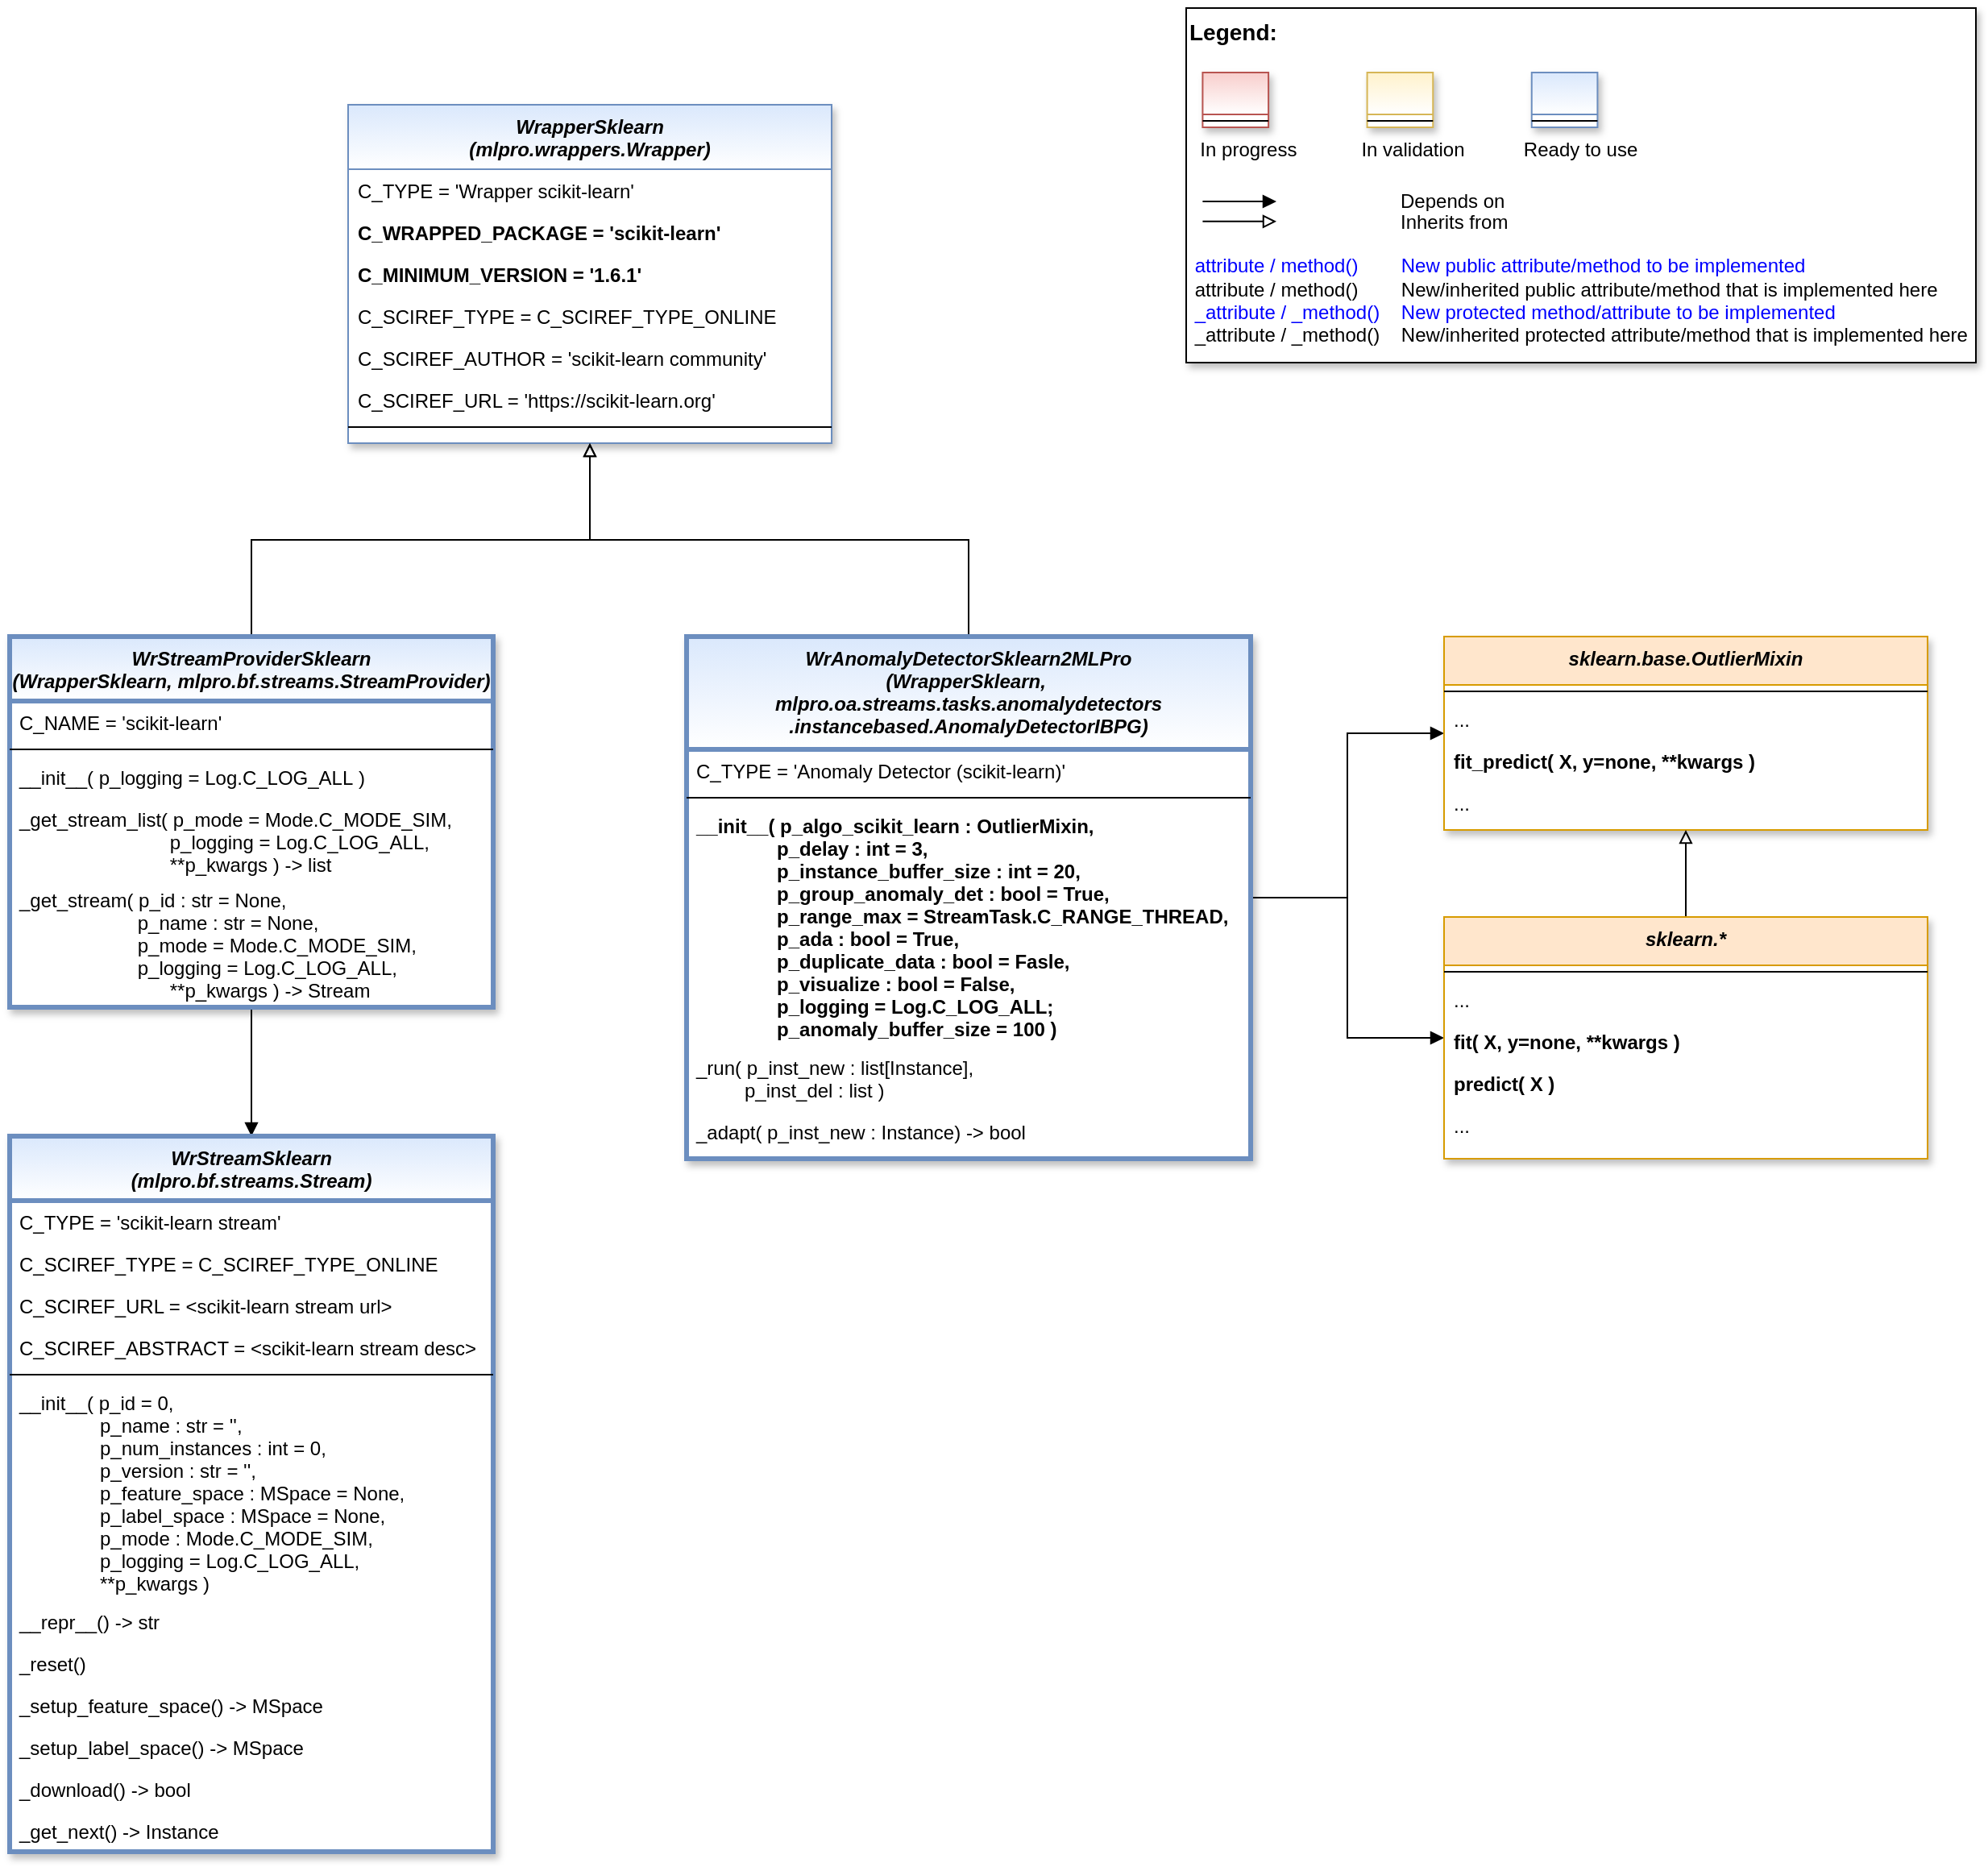 <mxfile version="26.0.16">
  <diagram id="C5RBs43oDa-KdzZeNtuy" name="Page-1">
    <mxGraphModel dx="2884" dy="1237" grid="1" gridSize="10" guides="1" tooltips="1" connect="1" arrows="1" fold="1" page="1" pageScale="1" pageWidth="2336" pageHeight="1654" math="0" shadow="0">
      <root>
        <mxCell id="WIyWlLk6GJQsqaUBKTNV-0" />
        <mxCell id="WIyWlLk6GJQsqaUBKTNV-1" parent="WIyWlLk6GJQsqaUBKTNV-0" />
        <mxCell id="fcJVb3HREh7NScvAmxeq-0" value="" style="group" parent="WIyWlLk6GJQsqaUBKTNV-1" vertex="1" connectable="0">
          <mxGeometry x="770" y="40" width="490" height="220" as="geometry" />
        </mxCell>
        <mxCell id="fcJVb3HREh7NScvAmxeq-1" value="&lt;font color=&quot;#000000&quot; size=&quot;1&quot;&gt;&lt;b style=&quot;font-size: 14px&quot;&gt;Legend:&lt;br&gt;&lt;/b&gt;&lt;/font&gt;&lt;br&gt;&lt;br&gt;&lt;br&gt;&lt;font color=&quot;#0000ff&quot; style=&quot;font-size: 6px&quot;&gt;&lt;br&gt;&lt;/font&gt;&lt;span style=&quot;color: rgb(0 , 0 , 0)&quot;&gt;&lt;font style=&quot;font-size: 4px&quot;&gt;&amp;nbsp; &amp;nbsp;&lt;/font&gt;&amp;nbsp;In progress&amp;nbsp; &amp;nbsp; &amp;nbsp; &amp;nbsp; &amp;nbsp; &amp;nbsp; In validation&amp;nbsp; &amp;nbsp; &amp;nbsp; &amp;nbsp; &amp;nbsp; &amp;nbsp;Ready to use&lt;/span&gt;&lt;font color=&quot;#000000&quot;&gt;&amp;nbsp;&lt;br&gt;&lt;/font&gt;&lt;font color=&quot;#0000ff&quot;&gt;&lt;br&gt;&lt;br&gt;&lt;br&gt;&lt;br&gt;&amp;nbsp;attribute / method()&amp;nbsp; &amp;nbsp; &amp;nbsp; &amp;nbsp; New public attribute/method to be implemented&lt;/font&gt;&lt;br&gt;&lt;font color=&quot;#000000&quot;&gt;&amp;nbsp;&lt;/font&gt;&lt;font color=&quot;#000000&quot;&gt;attribute / method()&lt;span&gt; &lt;/span&gt;&amp;nbsp; &amp;nbsp; &amp;nbsp; &amp;nbsp;New/inherited public attribute/method that is implemented here&lt;br&gt;&lt;/font&gt;&lt;font color=&quot;#0000ff&quot;&gt;&amp;nbsp;_attribute /&amp;nbsp;&lt;/font&gt;&lt;font color=&quot;#0000ff&quot;&gt;_method()&amp;nbsp; &amp;nbsp; New protected method/attribute to be implemented&lt;/font&gt;&lt;br&gt;&lt;font color=&quot;#000000&quot;&gt;&amp;nbsp;_attribute / _method()&amp;nbsp; &amp;nbsp; New/inherited protected attribute/method that is implemented here&lt;br&gt;&lt;/font&gt;&lt;font color=&quot;#000000&quot;&gt;&lt;br&gt;&lt;br&gt;&lt;br&gt;&lt;br&gt;&lt;br&gt;&lt;/font&gt;" style="text;html=1;align=left;verticalAlign=top;whiteSpace=wrap;rounded=0;fontColor=#006600;strokeColor=#000000;shadow=1;fillColor=#ffffff;" parent="fcJVb3HREh7NScvAmxeq-0" vertex="1">
          <mxGeometry width="490.0" height="220" as="geometry" />
        </mxCell>
        <mxCell id="fcJVb3HREh7NScvAmxeq-2" value="Depends on" style="endArrow=block;html=1;labelPosition=right;verticalLabelPosition=middle;align=left;verticalAlign=middle;endFill=1;fontSize=12;" parent="fcJVb3HREh7NScvAmxeq-0" edge="1">
          <mxGeometry x="-1623.125" y="-2180" width="51.042" height="50" as="geometry">
            <mxPoint x="10.208" y="120.003" as="sourcePoint" />
            <mxPoint x="55.991" y="120.003" as="targetPoint" />
            <mxPoint x="98" as="offset" />
            <Array as="points">
              <mxPoint x="30.625" y="120" />
            </Array>
          </mxGeometry>
        </mxCell>
        <mxCell id="fcJVb3HREh7NScvAmxeq-3" value="Inherits from" style="endArrow=block;html=1;labelPosition=right;verticalLabelPosition=middle;align=left;verticalAlign=middle;endFill=0;fontSize=12;" parent="fcJVb3HREh7NScvAmxeq-0" edge="1">
          <mxGeometry x="-1623.125" y="-2180" width="51.042" height="50" as="geometry">
            <mxPoint x="10.208" y="132.385" as="sourcePoint" />
            <mxPoint x="55.991" y="132.385" as="targetPoint" />
            <mxPoint x="98" y="1" as="offset" />
          </mxGeometry>
        </mxCell>
        <mxCell id="fcJVb3HREh7NScvAmxeq-4" value="" style="swimlane;fontStyle=3;align=center;verticalAlign=top;childLayout=stackLayout;horizontal=1;startSize=26;horizontalStack=0;resizeParent=1;resizeLast=0;collapsible=1;marginBottom=0;rounded=0;shadow=1;strokeWidth=1;fillColor=#f8cecc;strokeColor=#b85450;gradientColor=#ffffff;swimlaneFillColor=#ffffff;" parent="fcJVb3HREh7NScvAmxeq-0" vertex="1">
          <mxGeometry x="10.208" y="40" width="40.833" height="34" as="geometry">
            <mxRectangle x="230" y="140" width="160" height="26" as="alternateBounds" />
          </mxGeometry>
        </mxCell>
        <mxCell id="fcJVb3HREh7NScvAmxeq-5" value="" style="line;html=1;strokeWidth=1;align=left;verticalAlign=middle;spacingTop=-1;spacingLeft=3;spacingRight=3;rotatable=0;labelPosition=right;points=[];portConstraint=eastwest;" parent="fcJVb3HREh7NScvAmxeq-4" vertex="1">
          <mxGeometry y="26" width="40.833" height="8" as="geometry" />
        </mxCell>
        <mxCell id="fcJVb3HREh7NScvAmxeq-6" value="" style="swimlane;fontStyle=3;align=center;verticalAlign=top;childLayout=stackLayout;horizontal=1;startSize=26;horizontalStack=0;resizeParent=1;resizeLast=0;collapsible=1;marginBottom=0;rounded=0;shadow=1;strokeWidth=1;fillColor=#fff2cc;strokeColor=#d6b656;gradientColor=#ffffff;swimlaneFillColor=#ffffff;" parent="fcJVb3HREh7NScvAmxeq-0" vertex="1">
          <mxGeometry x="112.292" y="40" width="40.833" height="34" as="geometry">
            <mxRectangle x="230" y="140" width="160" height="26" as="alternateBounds" />
          </mxGeometry>
        </mxCell>
        <mxCell id="fcJVb3HREh7NScvAmxeq-7" value="" style="line;html=1;strokeWidth=1;align=left;verticalAlign=middle;spacingTop=-1;spacingLeft=3;spacingRight=3;rotatable=0;labelPosition=right;points=[];portConstraint=eastwest;" parent="fcJVb3HREh7NScvAmxeq-6" vertex="1">
          <mxGeometry y="26" width="40.833" height="8" as="geometry" />
        </mxCell>
        <mxCell id="fcJVb3HREh7NScvAmxeq-8" value="" style="swimlane;fontStyle=3;align=center;verticalAlign=top;childLayout=stackLayout;horizontal=1;startSize=26;horizontalStack=0;resizeParent=1;resizeLast=0;collapsible=1;marginBottom=0;rounded=0;shadow=1;strokeWidth=1;fillColor=#dae8fc;strokeColor=#6c8ebf;gradientColor=#ffffff;swimlaneFillColor=#ffffff;" parent="fcJVb3HREh7NScvAmxeq-0" vertex="1">
          <mxGeometry x="214.375" y="40" width="40.833" height="34" as="geometry">
            <mxRectangle x="230" y="140" width="160" height="26" as="alternateBounds" />
          </mxGeometry>
        </mxCell>
        <mxCell id="fcJVb3HREh7NScvAmxeq-9" value="" style="line;html=1;strokeWidth=1;align=left;verticalAlign=middle;spacingTop=-1;spacingLeft=3;spacingRight=3;rotatable=0;labelPosition=right;points=[];portConstraint=eastwest;" parent="fcJVb3HREh7NScvAmxeq-8" vertex="1">
          <mxGeometry y="26" width="40.833" height="8" as="geometry" />
        </mxCell>
        <mxCell id="HtcaCpfgHtZqOqSdgNxK-12" value="WrapperSklearn&#xa;(mlpro.wrappers.Wrapper)" style="swimlane;fontStyle=3;align=center;verticalAlign=top;childLayout=stackLayout;horizontal=1;startSize=40;horizontalStack=0;resizeParent=1;resizeLast=0;collapsible=1;marginBottom=0;rounded=0;shadow=1;strokeWidth=1;fillColor=#dae8fc;strokeColor=#6c8ebf;swimlaneFillColor=#ffffff;gradientColor=#FFFFFF;" parent="WIyWlLk6GJQsqaUBKTNV-1" vertex="1">
          <mxGeometry x="250" y="100" width="300" height="210" as="geometry">
            <mxRectangle x="230" y="140" width="160" height="26" as="alternateBounds" />
          </mxGeometry>
        </mxCell>
        <mxCell id="HtcaCpfgHtZqOqSdgNxK-24" value="C_TYPE = &#39;Wrapper scikit-learn&#39;" style="text;align=left;verticalAlign=top;spacingLeft=4;spacingRight=4;overflow=hidden;rotatable=0;points=[[0,0.5],[1,0.5]];portConstraint=eastwest;fontColor=default;" parent="HtcaCpfgHtZqOqSdgNxK-12" vertex="1">
          <mxGeometry y="40" width="300" height="26" as="geometry" />
        </mxCell>
        <mxCell id="HtcaCpfgHtZqOqSdgNxK-15" value="C_WRAPPED_PACKAGE = &#39;scikit-learn&#39;" style="text;align=left;verticalAlign=top;spacingLeft=4;spacingRight=4;overflow=hidden;rotatable=0;points=[[0,0.5],[1,0.5]];portConstraint=eastwest;fontColor=default;fontStyle=1" parent="HtcaCpfgHtZqOqSdgNxK-12" vertex="1">
          <mxGeometry y="66" width="300" height="26" as="geometry" />
        </mxCell>
        <mxCell id="HtcaCpfgHtZqOqSdgNxK-16" value="C_MINIMUM_VERSION = &#39;1.6.1&#39;" style="text;align=left;verticalAlign=top;spacingLeft=4;spacingRight=4;overflow=hidden;rotatable=0;points=[[0,0.5],[1,0.5]];portConstraint=eastwest;fontColor=default;fontStyle=1" parent="HtcaCpfgHtZqOqSdgNxK-12" vertex="1">
          <mxGeometry y="92" width="300" height="26" as="geometry" />
        </mxCell>
        <mxCell id="HtcaCpfgHtZqOqSdgNxK-25" value="C_SCIREF_TYPE = C_SCIREF_TYPE_ONLINE" style="text;align=left;verticalAlign=top;spacingLeft=4;spacingRight=4;overflow=hidden;rotatable=0;points=[[0,0.5],[1,0.5]];portConstraint=eastwest;fontColor=default;" parent="HtcaCpfgHtZqOqSdgNxK-12" vertex="1">
          <mxGeometry y="118" width="300" height="26" as="geometry" />
        </mxCell>
        <mxCell id="HtcaCpfgHtZqOqSdgNxK-26" value="C_SCIREF_AUTHOR = &#39;scikit-learn community&#39;" style="text;align=left;verticalAlign=top;spacingLeft=4;spacingRight=4;overflow=hidden;rotatable=0;points=[[0,0.5],[1,0.5]];portConstraint=eastwest;fontColor=default;" parent="HtcaCpfgHtZqOqSdgNxK-12" vertex="1">
          <mxGeometry y="144" width="300" height="26" as="geometry" />
        </mxCell>
        <mxCell id="HtcaCpfgHtZqOqSdgNxK-27" value="C_SCIREF_URL = &#39;https://scikit-learn.org&#39;" style="text;align=left;verticalAlign=top;spacingLeft=4;spacingRight=4;overflow=hidden;rotatable=0;points=[[0,0.5],[1,0.5]];portConstraint=eastwest;fontColor=default;" parent="HtcaCpfgHtZqOqSdgNxK-12" vertex="1">
          <mxGeometry y="170" width="300" height="26" as="geometry" />
        </mxCell>
        <mxCell id="HtcaCpfgHtZqOqSdgNxK-19" value="" style="line;html=1;strokeWidth=1;align=left;verticalAlign=middle;spacingTop=-1;spacingLeft=3;spacingRight=3;rotatable=0;labelPosition=right;points=[];portConstraint=eastwest;" parent="HtcaCpfgHtZqOqSdgNxK-12" vertex="1">
          <mxGeometry y="196" width="300" height="8" as="geometry" />
        </mxCell>
        <mxCell id="6t1ZbA-6SGnzomNNY6Io-0" style="edgeStyle=orthogonalEdgeStyle;rounded=0;orthogonalLoop=1;jettySize=auto;html=1;fontColor=default;endArrow=block;endFill=1;" edge="1" parent="WIyWlLk6GJQsqaUBKTNV-1" source="6t1ZbA-6SGnzomNNY6Io-1" target="6t1ZbA-6SGnzomNNY6Io-7">
          <mxGeometry relative="1" as="geometry" />
        </mxCell>
        <mxCell id="6t1ZbA-6SGnzomNNY6Io-26" style="edgeStyle=orthogonalEdgeStyle;rounded=0;orthogonalLoop=1;jettySize=auto;html=1;endArrow=block;endFill=0;" edge="1" parent="WIyWlLk6GJQsqaUBKTNV-1" source="6t1ZbA-6SGnzomNNY6Io-1" target="HtcaCpfgHtZqOqSdgNxK-12">
          <mxGeometry relative="1" as="geometry" />
        </mxCell>
        <mxCell id="6t1ZbA-6SGnzomNNY6Io-1" value="WrStreamProviderSklearn&#xa;(WrapperSklearn, mlpro.bf.streams.StreamProvider)" style="swimlane;fontStyle=3;align=center;verticalAlign=top;childLayout=stackLayout;horizontal=1;startSize=40;horizontalStack=0;resizeParent=1;resizeLast=0;collapsible=1;marginBottom=0;rounded=0;shadow=1;strokeWidth=3;fillColor=#dae8fc;strokeColor=#6c8ebf;swimlaneFillColor=#ffffff;gradientColor=#FFFFFF;" vertex="1" parent="WIyWlLk6GJQsqaUBKTNV-1">
          <mxGeometry x="40" y="430" width="300" height="230" as="geometry">
            <mxRectangle x="230" y="140" width="160" height="26" as="alternateBounds" />
          </mxGeometry>
        </mxCell>
        <mxCell id="6t1ZbA-6SGnzomNNY6Io-2" value="C_NAME = &#39;scikit-learn&#39;" style="text;align=left;verticalAlign=top;spacingLeft=4;spacingRight=4;overflow=hidden;rotatable=0;points=[[0,0.5],[1,0.5]];portConstraint=eastwest;fontColor=default;" vertex="1" parent="6t1ZbA-6SGnzomNNY6Io-1">
          <mxGeometry y="40" width="300" height="26" as="geometry" />
        </mxCell>
        <mxCell id="6t1ZbA-6SGnzomNNY6Io-3" value="" style="line;html=1;strokeWidth=1;align=left;verticalAlign=middle;spacingTop=-1;spacingLeft=3;spacingRight=3;rotatable=0;labelPosition=right;points=[];portConstraint=eastwest;" vertex="1" parent="6t1ZbA-6SGnzomNNY6Io-1">
          <mxGeometry y="66" width="300" height="8" as="geometry" />
        </mxCell>
        <mxCell id="6t1ZbA-6SGnzomNNY6Io-4" value="__init__( p_logging = Log.C_LOG_ALL )" style="text;align=left;verticalAlign=top;spacingLeft=4;spacingRight=4;overflow=hidden;rotatable=0;points=[[0,0.5],[1,0.5]];portConstraint=eastwest;fontColor=default;" vertex="1" parent="6t1ZbA-6SGnzomNNY6Io-1">
          <mxGeometry y="74" width="300" height="26" as="geometry" />
        </mxCell>
        <mxCell id="6t1ZbA-6SGnzomNNY6Io-5" value="_get_stream_list( p_mode = Mode.C_MODE_SIM,&#xa;                            p_logging = Log.C_LOG_ALL,&#xa;                            **p_kwargs ) -&gt; list" style="text;align=left;verticalAlign=top;spacingLeft=4;spacingRight=4;overflow=hidden;rotatable=0;points=[[0,0.5],[1,0.5]];portConstraint=eastwest;fontColor=default;" vertex="1" parent="6t1ZbA-6SGnzomNNY6Io-1">
          <mxGeometry y="100" width="300" height="50" as="geometry" />
        </mxCell>
        <mxCell id="6t1ZbA-6SGnzomNNY6Io-6" value="_get_stream( p_id : str = None,&#xa;                      p_name : str = None,&#xa;                      p_mode = Mode.C_MODE_SIM,&#xa;                      p_logging = Log.C_LOG_ALL,&#xa;                            **p_kwargs ) -&gt; Stream" style="text;align=left;verticalAlign=top;spacingLeft=4;spacingRight=4;overflow=hidden;rotatable=0;points=[[0,0.5],[1,0.5]];portConstraint=eastwest;fontColor=default;" vertex="1" parent="6t1ZbA-6SGnzomNNY6Io-1">
          <mxGeometry y="150" width="300" height="80" as="geometry" />
        </mxCell>
        <mxCell id="6t1ZbA-6SGnzomNNY6Io-7" value="WrStreamSklearn&#xa;(mlpro.bf.streams.Stream)" style="swimlane;fontStyle=3;align=center;verticalAlign=top;childLayout=stackLayout;horizontal=1;startSize=40;horizontalStack=0;resizeParent=1;resizeLast=0;collapsible=1;marginBottom=0;rounded=0;shadow=1;strokeWidth=3;fillColor=#dae8fc;strokeColor=#6c8ebf;swimlaneFillColor=#ffffff;gradientColor=#FFFFFF;" vertex="1" parent="WIyWlLk6GJQsqaUBKTNV-1">
          <mxGeometry x="40" y="740" width="300" height="444" as="geometry">
            <mxRectangle x="230" y="140" width="160" height="26" as="alternateBounds" />
          </mxGeometry>
        </mxCell>
        <mxCell id="6t1ZbA-6SGnzomNNY6Io-8" value="C_TYPE = &#39;scikit-learn stream&#39;" style="text;align=left;verticalAlign=top;spacingLeft=4;spacingRight=4;overflow=hidden;rotatable=0;points=[[0,0.5],[1,0.5]];portConstraint=eastwest;fontColor=default;" vertex="1" parent="6t1ZbA-6SGnzomNNY6Io-7">
          <mxGeometry y="40" width="300" height="26" as="geometry" />
        </mxCell>
        <mxCell id="6t1ZbA-6SGnzomNNY6Io-9" value="C_SCIREF_TYPE = C_SCIREF_TYPE_ONLINE" style="text;align=left;verticalAlign=top;spacingLeft=4;spacingRight=4;overflow=hidden;rotatable=0;points=[[0,0.5],[1,0.5]];portConstraint=eastwest;fontColor=default;" vertex="1" parent="6t1ZbA-6SGnzomNNY6Io-7">
          <mxGeometry y="66" width="300" height="26" as="geometry" />
        </mxCell>
        <mxCell id="6t1ZbA-6SGnzomNNY6Io-10" value="C_SCIREF_URL = &lt;scikit-learn stream url&gt;" style="text;align=left;verticalAlign=top;spacingLeft=4;spacingRight=4;overflow=hidden;rotatable=0;points=[[0,0.5],[1,0.5]];portConstraint=eastwest;fontColor=default;" vertex="1" parent="6t1ZbA-6SGnzomNNY6Io-7">
          <mxGeometry y="92" width="300" height="26" as="geometry" />
        </mxCell>
        <mxCell id="6t1ZbA-6SGnzomNNY6Io-11" value="C_SCIREF_ABSTRACT = &lt;scikit-learn stream desc&gt;" style="text;align=left;verticalAlign=top;spacingLeft=4;spacingRight=4;overflow=hidden;rotatable=0;points=[[0,0.5],[1,0.5]];portConstraint=eastwest;fontColor=default;" vertex="1" parent="6t1ZbA-6SGnzomNNY6Io-7">
          <mxGeometry y="118" width="300" height="26" as="geometry" />
        </mxCell>
        <mxCell id="6t1ZbA-6SGnzomNNY6Io-12" value="" style="line;html=1;strokeWidth=1;align=left;verticalAlign=middle;spacingTop=-1;spacingLeft=3;spacingRight=3;rotatable=0;labelPosition=right;points=[];portConstraint=eastwest;" vertex="1" parent="6t1ZbA-6SGnzomNNY6Io-7">
          <mxGeometry y="144" width="300" height="8" as="geometry" />
        </mxCell>
        <mxCell id="6t1ZbA-6SGnzomNNY6Io-13" value="__init__( p_id = 0,&#xa;               p_name : str = &#39;&#39;,&#xa;               p_num_instances : int = 0,&#xa;               p_version : str = &#39;&#39;,&#xa;               p_feature_space : MSpace = None,&#xa;               p_label_space : MSpace = None,&#xa;               p_mode : Mode.C_MODE_SIM,&#xa;               p_logging = Log.C_LOG_ALL,&#xa;               **p_kwargs )" style="text;align=left;verticalAlign=top;spacingLeft=4;spacingRight=4;overflow=hidden;rotatable=0;points=[[0,0.5],[1,0.5]];portConstraint=eastwest;fontColor=default;" vertex="1" parent="6t1ZbA-6SGnzomNNY6Io-7">
          <mxGeometry y="152" width="300" height="136" as="geometry" />
        </mxCell>
        <mxCell id="6t1ZbA-6SGnzomNNY6Io-14" value="__repr__() -&gt; str" style="text;align=left;verticalAlign=top;spacingLeft=4;spacingRight=4;overflow=hidden;rotatable=0;points=[[0,0.5],[1,0.5]];portConstraint=eastwest;fontColor=default;" vertex="1" parent="6t1ZbA-6SGnzomNNY6Io-7">
          <mxGeometry y="288" width="300" height="26" as="geometry" />
        </mxCell>
        <mxCell id="6t1ZbA-6SGnzomNNY6Io-15" value="_reset()" style="text;align=left;verticalAlign=top;spacingLeft=4;spacingRight=4;overflow=hidden;rotatable=0;points=[[0,0.5],[1,0.5]];portConstraint=eastwest;fontColor=default;" vertex="1" parent="6t1ZbA-6SGnzomNNY6Io-7">
          <mxGeometry y="314" width="300" height="26" as="geometry" />
        </mxCell>
        <mxCell id="6t1ZbA-6SGnzomNNY6Io-16" value="_setup_feature_space() -&gt; MSpace" style="text;align=left;verticalAlign=top;spacingLeft=4;spacingRight=4;overflow=hidden;rotatable=0;points=[[0,0.5],[1,0.5]];portConstraint=eastwest;fontColor=default;" vertex="1" parent="6t1ZbA-6SGnzomNNY6Io-7">
          <mxGeometry y="340" width="300" height="26" as="geometry" />
        </mxCell>
        <mxCell id="6t1ZbA-6SGnzomNNY6Io-17" value="_setup_label_space() -&gt; MSpace" style="text;align=left;verticalAlign=top;spacingLeft=4;spacingRight=4;overflow=hidden;rotatable=0;points=[[0,0.5],[1,0.5]];portConstraint=eastwest;fontColor=default;" vertex="1" parent="6t1ZbA-6SGnzomNNY6Io-7">
          <mxGeometry y="366" width="300" height="26" as="geometry" />
        </mxCell>
        <mxCell id="6t1ZbA-6SGnzomNNY6Io-18" value="_download() -&gt; bool" style="text;align=left;verticalAlign=top;spacingLeft=4;spacingRight=4;overflow=hidden;rotatable=0;points=[[0,0.5],[1,0.5]];portConstraint=eastwest;fontColor=default;" vertex="1" parent="6t1ZbA-6SGnzomNNY6Io-7">
          <mxGeometry y="392" width="300" height="26" as="geometry" />
        </mxCell>
        <mxCell id="6t1ZbA-6SGnzomNNY6Io-19" value="_get_next() -&gt; Instance" style="text;align=left;verticalAlign=top;spacingLeft=4;spacingRight=4;overflow=hidden;rotatable=0;points=[[0,0.5],[1,0.5]];portConstraint=eastwest;fontColor=default;" vertex="1" parent="6t1ZbA-6SGnzomNNY6Io-7">
          <mxGeometry y="418" width="300" height="26" as="geometry" />
        </mxCell>
        <mxCell id="6t1ZbA-6SGnzomNNY6Io-27" style="edgeStyle=orthogonalEdgeStyle;rounded=0;orthogonalLoop=1;jettySize=auto;html=1;endArrow=block;endFill=0;" edge="1" parent="WIyWlLk6GJQsqaUBKTNV-1" source="6t1ZbA-6SGnzomNNY6Io-20" target="HtcaCpfgHtZqOqSdgNxK-12">
          <mxGeometry relative="1" as="geometry" />
        </mxCell>
        <mxCell id="6t1ZbA-6SGnzomNNY6Io-43" style="edgeStyle=orthogonalEdgeStyle;rounded=0;orthogonalLoop=1;jettySize=auto;html=1;endArrow=block;endFill=1;" edge="1" parent="WIyWlLk6GJQsqaUBKTNV-1" source="6t1ZbA-6SGnzomNNY6Io-20" target="6t1ZbA-6SGnzomNNY6Io-34">
          <mxGeometry relative="1" as="geometry" />
        </mxCell>
        <mxCell id="6t1ZbA-6SGnzomNNY6Io-55" style="edgeStyle=orthogonalEdgeStyle;rounded=0;orthogonalLoop=1;jettySize=auto;html=1;endArrow=block;endFill=1;" edge="1" parent="WIyWlLk6GJQsqaUBKTNV-1" source="6t1ZbA-6SGnzomNNY6Io-20" target="6t1ZbA-6SGnzomNNY6Io-46">
          <mxGeometry relative="1" as="geometry" />
        </mxCell>
        <mxCell id="6t1ZbA-6SGnzomNNY6Io-20" value="WrAnomalyDetectorSklearn2MLPro&#xa;(WrapperSklearn, &#xa;mlpro.oa.streams.tasks.anomalydetectors&#xa;.instancebased.AnomalyDetectorIBPG)" style="swimlane;fontStyle=3;align=center;verticalAlign=top;childLayout=stackLayout;horizontal=1;startSize=70;horizontalStack=0;resizeParent=1;resizeLast=0;collapsible=1;marginBottom=0;rounded=0;shadow=1;strokeWidth=3;fillColor=#dae8fc;strokeColor=#6c8ebf;swimlaneFillColor=#ffffff;gradientColor=#FFFFFF;" vertex="1" parent="WIyWlLk6GJQsqaUBKTNV-1">
          <mxGeometry x="460" y="430" width="350" height="324" as="geometry">
            <mxRectangle x="640" y="160" width="160" height="26" as="alternateBounds" />
          </mxGeometry>
        </mxCell>
        <mxCell id="6t1ZbA-6SGnzomNNY6Io-21" value="C_TYPE = &#39;Anomaly Detector (scikit-learn)&#39;" style="text;align=left;verticalAlign=top;spacingLeft=4;spacingRight=4;overflow=hidden;rotatable=0;points=[[0,0.5],[1,0.5]];portConstraint=eastwest;fontColor=default;" vertex="1" parent="6t1ZbA-6SGnzomNNY6Io-20">
          <mxGeometry y="70" width="350" height="26" as="geometry" />
        </mxCell>
        <mxCell id="6t1ZbA-6SGnzomNNY6Io-22" value="" style="line;html=1;strokeWidth=1;align=left;verticalAlign=middle;spacingTop=-1;spacingLeft=3;spacingRight=3;rotatable=0;labelPosition=right;points=[];portConstraint=eastwest;" vertex="1" parent="6t1ZbA-6SGnzomNNY6Io-20">
          <mxGeometry y="96" width="350" height="8" as="geometry" />
        </mxCell>
        <mxCell id="6t1ZbA-6SGnzomNNY6Io-23" value="__init__( p_algo_scikit_learn : OutlierMixin,&#xa;               p_delay : int = 3,&#xa;               p_instance_buffer_size : int = 20,&#xa;               p_group_anomaly_det : bool = True,&#xa;               p_range_max = StreamTask.C_RANGE_THREAD,&#xa;               p_ada : bool = True,&#xa;               p_duplicate_data : bool = Fasle,&#xa;               p_visualize : bool = False,&#xa;               p_logging = Log.C_LOG_ALL;&#xa;               p_anomaly_buffer_size = 100 )" style="text;align=left;verticalAlign=top;spacingLeft=4;spacingRight=4;overflow=hidden;rotatable=0;points=[[0,0.5],[1,0.5]];portConstraint=eastwest;fontColor=#000000;fillColor=none;labelBackgroundColor=default;fontStyle=1" vertex="1" parent="6t1ZbA-6SGnzomNNY6Io-20">
          <mxGeometry y="104" width="350" height="150" as="geometry" />
        </mxCell>
        <mxCell id="6t1ZbA-6SGnzomNNY6Io-24" value="_run( p_inst_new : list[Instance],&#xa;         p_inst_del : list )" style="text;align=left;verticalAlign=top;spacingLeft=4;spacingRight=4;overflow=hidden;rotatable=0;points=[[0,0.5],[1,0.5]];portConstraint=eastwest;fontColor=default;" vertex="1" parent="6t1ZbA-6SGnzomNNY6Io-20">
          <mxGeometry y="254" width="350" height="40" as="geometry" />
        </mxCell>
        <mxCell id="6t1ZbA-6SGnzomNNY6Io-25" value="_adapt( p_inst_new : Instance) -&gt; bool" style="text;align=left;verticalAlign=top;spacingLeft=4;spacingRight=4;overflow=hidden;rotatable=0;points=[[0,0.5],[1,0.5]];portConstraint=eastwest;fontColor=default;" vertex="1" parent="6t1ZbA-6SGnzomNNY6Io-20">
          <mxGeometry y="294" width="350" height="30" as="geometry" />
        </mxCell>
        <mxCell id="6t1ZbA-6SGnzomNNY6Io-34" value="sklearn.base.OutlierMixin" style="swimlane;fontStyle=3;align=center;verticalAlign=top;childLayout=stackLayout;horizontal=1;startSize=30;horizontalStack=0;resizeParent=1;resizeLast=0;collapsible=1;marginBottom=0;rounded=0;shadow=1;strokeWidth=1;fillColor=#ffe6cc;strokeColor=#d79b00;swimlaneFillColor=#ffffff;" vertex="1" parent="WIyWlLk6GJQsqaUBKTNV-1">
          <mxGeometry x="930" y="430" width="300" height="120" as="geometry">
            <mxRectangle x="230" y="140" width="160" height="26" as="alternateBounds" />
          </mxGeometry>
        </mxCell>
        <mxCell id="6t1ZbA-6SGnzomNNY6Io-36" value="" style="line;html=1;strokeWidth=1;align=left;verticalAlign=middle;spacingTop=-1;spacingLeft=3;spacingRight=3;rotatable=0;labelPosition=right;points=[];portConstraint=eastwest;" vertex="1" parent="6t1ZbA-6SGnzomNNY6Io-34">
          <mxGeometry y="30" width="300" height="8" as="geometry" />
        </mxCell>
        <mxCell id="6t1ZbA-6SGnzomNNY6Io-40" value="..." style="text;align=left;verticalAlign=top;spacingLeft=4;spacingRight=4;overflow=hidden;rotatable=0;points=[[0,0.5],[1,0.5]];portConstraint=eastwest;fontColor=default;" vertex="1" parent="6t1ZbA-6SGnzomNNY6Io-34">
          <mxGeometry y="38" width="300" height="26" as="geometry" />
        </mxCell>
        <mxCell id="6t1ZbA-6SGnzomNNY6Io-37" value="fit_predict( X, y=none, **kwargs )" style="text;align=left;verticalAlign=top;spacingLeft=4;spacingRight=4;overflow=hidden;rotatable=0;points=[[0,0.5],[1,0.5]];portConstraint=eastwest;fontColor=default;fontStyle=1" vertex="1" parent="6t1ZbA-6SGnzomNNY6Io-34">
          <mxGeometry y="64" width="300" height="26" as="geometry" />
        </mxCell>
        <mxCell id="6t1ZbA-6SGnzomNNY6Io-41" value="..." style="text;align=left;verticalAlign=top;spacingLeft=4;spacingRight=4;overflow=hidden;rotatable=0;points=[[0,0.5],[1,0.5]];portConstraint=eastwest;fontColor=default;" vertex="1" parent="6t1ZbA-6SGnzomNNY6Io-34">
          <mxGeometry y="90" width="300" height="26" as="geometry" />
        </mxCell>
        <mxCell id="6t1ZbA-6SGnzomNNY6Io-42" value="" style="shape=image;verticalLabelPosition=bottom;labelBackgroundColor=default;verticalAlign=top;aspect=fixed;imageAspect=0;image=https://scikit-learn.org/stable/_static/scikit-learn-logo-small.png;" vertex="1" parent="WIyWlLk6GJQsqaUBKTNV-1">
          <mxGeometry x="1168" y="435" width="55.17" height="20" as="geometry" />
        </mxCell>
        <mxCell id="6t1ZbA-6SGnzomNNY6Io-53" style="edgeStyle=orthogonalEdgeStyle;rounded=0;orthogonalLoop=1;jettySize=auto;html=1;endArrow=block;endFill=0;" edge="1" parent="WIyWlLk6GJQsqaUBKTNV-1" source="6t1ZbA-6SGnzomNNY6Io-46" target="6t1ZbA-6SGnzomNNY6Io-34">
          <mxGeometry relative="1" as="geometry" />
        </mxCell>
        <mxCell id="6t1ZbA-6SGnzomNNY6Io-46" value="sklearn.*" style="swimlane;fontStyle=3;align=center;verticalAlign=top;childLayout=stackLayout;horizontal=1;startSize=30;horizontalStack=0;resizeParent=1;resizeLast=0;collapsible=1;marginBottom=0;rounded=0;shadow=1;strokeWidth=1;fillColor=#ffe6cc;strokeColor=#d79b00;swimlaneFillColor=#ffffff;" vertex="1" parent="WIyWlLk6GJQsqaUBKTNV-1">
          <mxGeometry x="930" y="604" width="300" height="150" as="geometry">
            <mxRectangle x="230" y="140" width="160" height="26" as="alternateBounds" />
          </mxGeometry>
        </mxCell>
        <mxCell id="6t1ZbA-6SGnzomNNY6Io-47" value="" style="line;html=1;strokeWidth=1;align=left;verticalAlign=middle;spacingTop=-1;spacingLeft=3;spacingRight=3;rotatable=0;labelPosition=right;points=[];portConstraint=eastwest;" vertex="1" parent="6t1ZbA-6SGnzomNNY6Io-46">
          <mxGeometry y="30" width="300" height="8" as="geometry" />
        </mxCell>
        <mxCell id="6t1ZbA-6SGnzomNNY6Io-48" value="..." style="text;align=left;verticalAlign=top;spacingLeft=4;spacingRight=4;overflow=hidden;rotatable=0;points=[[0,0.5],[1,0.5]];portConstraint=eastwest;fontColor=default;" vertex="1" parent="6t1ZbA-6SGnzomNNY6Io-46">
          <mxGeometry y="38" width="300" height="26" as="geometry" />
        </mxCell>
        <mxCell id="6t1ZbA-6SGnzomNNY6Io-49" value="fit( X, y=none, **kwargs )" style="text;align=left;verticalAlign=top;spacingLeft=4;spacingRight=4;overflow=hidden;rotatable=0;points=[[0,0.5],[1,0.5]];portConstraint=eastwest;fontColor=default;fontStyle=1" vertex="1" parent="6t1ZbA-6SGnzomNNY6Io-46">
          <mxGeometry y="64" width="300" height="26" as="geometry" />
        </mxCell>
        <mxCell id="6t1ZbA-6SGnzomNNY6Io-50" value="predict( X )" style="text;align=left;verticalAlign=top;spacingLeft=4;spacingRight=4;overflow=hidden;rotatable=0;points=[[0,0.5],[1,0.5]];portConstraint=eastwest;fontColor=default;fontStyle=1" vertex="1" parent="6t1ZbA-6SGnzomNNY6Io-46">
          <mxGeometry y="90" width="300" height="26" as="geometry" />
        </mxCell>
        <mxCell id="6t1ZbA-6SGnzomNNY6Io-52" value="..." style="text;align=left;verticalAlign=top;spacingLeft=4;spacingRight=4;overflow=hidden;rotatable=0;points=[[0,0.5],[1,0.5]];portConstraint=eastwest;fontColor=default;" vertex="1" parent="6t1ZbA-6SGnzomNNY6Io-46">
          <mxGeometry y="116" width="300" height="26" as="geometry" />
        </mxCell>
        <mxCell id="6t1ZbA-6SGnzomNNY6Io-54" value="" style="shape=image;verticalLabelPosition=bottom;labelBackgroundColor=default;verticalAlign=top;aspect=fixed;imageAspect=0;image=https://scikit-learn.org/stable/_static/scikit-learn-logo-small.png;" vertex="1" parent="WIyWlLk6GJQsqaUBKTNV-1">
          <mxGeometry x="1167" y="610" width="55.17" height="20" as="geometry" />
        </mxCell>
      </root>
    </mxGraphModel>
  </diagram>
</mxfile>
